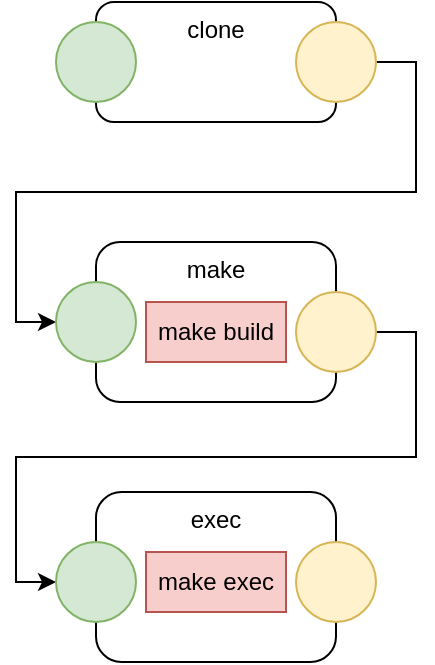 <mxfile version="14.6.13" type="device" pages="6"><diagram id="4_iALiPnfEZJlVqo2xtJ" name="top"><mxGraphModel dx="1106" dy="770" grid="1" gridSize="10" guides="1" tooltips="1" connect="1" arrows="1" fold="1" page="1" pageScale="1" pageWidth="1100" pageHeight="850" math="0" shadow="0"><root><mxCell id="0"/><mxCell id="1" parent="0"/><mxCell id="y_L4FGjqVM_fNoqkL1Pc-4" value="clone" style="rounded=1;whiteSpace=wrap;html=1;verticalAlign=top;" vertex="1" parent="1"><mxGeometry x="160" y="120" width="120" height="60" as="geometry"/></mxCell><mxCell id="y_L4FGjqVM_fNoqkL1Pc-5" value="" style="ellipse;whiteSpace=wrap;html=1;aspect=fixed;fillColor=#d5e8d4;strokeColor=#82b366;" vertex="1" parent="1"><mxGeometry x="140" y="130" width="40" height="40" as="geometry"/></mxCell><mxCell id="y_L4FGjqVM_fNoqkL1Pc-16" style="edgeStyle=orthogonalEdgeStyle;rounded=0;orthogonalLoop=1;jettySize=auto;html=1;exitX=1;exitY=0.5;exitDx=0;exitDy=0;entryX=0;entryY=0.5;entryDx=0;entryDy=0;" edge="1" parent="1" source="y_L4FGjqVM_fNoqkL1Pc-6" target="y_L4FGjqVM_fNoqkL1Pc-8"><mxGeometry relative="1" as="geometry"/></mxCell><mxCell id="y_L4FGjqVM_fNoqkL1Pc-6" value="" style="ellipse;whiteSpace=wrap;html=1;aspect=fixed;fillColor=#fff2cc;strokeColor=#d6b656;" vertex="1" parent="1"><mxGeometry x="260" y="130" width="40" height="40" as="geometry"/></mxCell><mxCell id="y_L4FGjqVM_fNoqkL1Pc-7" value="make" style="rounded=1;whiteSpace=wrap;html=1;verticalAlign=top;" vertex="1" parent="1"><mxGeometry x="160" y="240" width="120" height="80" as="geometry"/></mxCell><mxCell id="y_L4FGjqVM_fNoqkL1Pc-8" value="" style="ellipse;whiteSpace=wrap;html=1;aspect=fixed;fillColor=#d5e8d4;strokeColor=#82b366;" vertex="1" parent="1"><mxGeometry x="140" y="260" width="40" height="40" as="geometry"/></mxCell><mxCell id="y_L4FGjqVM_fNoqkL1Pc-17" style="edgeStyle=orthogonalEdgeStyle;rounded=0;orthogonalLoop=1;jettySize=auto;html=1;exitX=1;exitY=0.5;exitDx=0;exitDy=0;entryX=0;entryY=0.5;entryDx=0;entryDy=0;" edge="1" parent="1" source="y_L4FGjqVM_fNoqkL1Pc-9" target="y_L4FGjqVM_fNoqkL1Pc-11"><mxGeometry relative="1" as="geometry"/></mxCell><mxCell id="y_L4FGjqVM_fNoqkL1Pc-9" value="" style="ellipse;whiteSpace=wrap;html=1;aspect=fixed;fillColor=#fff2cc;strokeColor=#d6b656;" vertex="1" parent="1"><mxGeometry x="260" y="265" width="40" height="40" as="geometry"/></mxCell><mxCell id="y_L4FGjqVM_fNoqkL1Pc-10" value="exec" style="rounded=1;whiteSpace=wrap;html=1;verticalAlign=top;" vertex="1" parent="1"><mxGeometry x="160" y="365" width="120" height="85" as="geometry"/></mxCell><mxCell id="y_L4FGjqVM_fNoqkL1Pc-11" value="" style="ellipse;whiteSpace=wrap;html=1;aspect=fixed;fillColor=#d5e8d4;strokeColor=#82b366;" vertex="1" parent="1"><mxGeometry x="140" y="390" width="40" height="40" as="geometry"/></mxCell><mxCell id="y_L4FGjqVM_fNoqkL1Pc-12" value="" style="ellipse;whiteSpace=wrap;html=1;aspect=fixed;fillColor=#fff2cc;strokeColor=#d6b656;" vertex="1" parent="1"><mxGeometry x="260" y="390" width="40" height="40" as="geometry"/></mxCell><mxCell id="1i1IEdT1bF50ujaNBkZ0-1" value="make build" style="rounded=0;whiteSpace=wrap;html=1;align=center;fillColor=#f8cecc;strokeColor=#b85450;" vertex="1" parent="1"><mxGeometry x="185" y="270" width="70" height="30" as="geometry"/></mxCell><mxCell id="1i1IEdT1bF50ujaNBkZ0-2" value="make exec" style="rounded=0;whiteSpace=wrap;html=1;align=center;fillColor=#f8cecc;strokeColor=#b85450;" vertex="1" parent="1"><mxGeometry x="185" y="395" width="70" height="30" as="geometry"/></mxCell></root></mxGraphModel></diagram><diagram id="W09atHamq7NLLTIRTBPW" name="clone"><mxGraphModel dx="1106" dy="770" grid="1" gridSize="10" guides="1" tooltips="1" connect="1" arrows="1" fold="1" page="1" pageScale="1" pageWidth="1100" pageHeight="850" math="0" shadow="0"><root><mxCell id="lOhMgmH-96O3GVCo_UOX-0"/><mxCell id="lOhMgmH-96O3GVCo_UOX-1" parent="lOhMgmH-96O3GVCo_UOX-0"/><mxCell id="lOhMgmH-96O3GVCo_UOX-2" value="clone" style="rounded=1;whiteSpace=wrap;html=1;verticalAlign=top;" vertex="1" parent="lOhMgmH-96O3GVCo_UOX-1"><mxGeometry x="80" y="80" width="280" height="260" as="geometry"/></mxCell><mxCell id="lOhMgmH-96O3GVCo_UOX-3" value="clean" style="rounded=1;whiteSpace=wrap;html=1;verticalAlign=top;" vertex="1" parent="lOhMgmH-96O3GVCo_UOX-1"><mxGeometry x="160" y="120" width="120" height="60" as="geometry"/></mxCell><mxCell id="lOhMgmH-96O3GVCo_UOX-4" value="" style="ellipse;whiteSpace=wrap;html=1;aspect=fixed;fillColor=#d5e8d4;strokeColor=#82b366;" vertex="1" parent="lOhMgmH-96O3GVCo_UOX-1"><mxGeometry x="140" y="130" width="40" height="40" as="geometry"/></mxCell><mxCell id="lOhMgmH-96O3GVCo_UOX-5" style="edgeStyle=orthogonalEdgeStyle;rounded=0;orthogonalLoop=1;jettySize=auto;html=1;exitX=1;exitY=0.5;exitDx=0;exitDy=0;entryX=0;entryY=0.5;entryDx=0;entryDy=0;" edge="1" parent="lOhMgmH-96O3GVCo_UOX-1" source="lOhMgmH-96O3GVCo_UOX-6" target="lOhMgmH-96O3GVCo_UOX-8"><mxGeometry relative="1" as="geometry"/></mxCell><mxCell id="lOhMgmH-96O3GVCo_UOX-6" value="" style="ellipse;whiteSpace=wrap;html=1;aspect=fixed;fillColor=#fff2cc;strokeColor=#d6b656;" vertex="1" parent="lOhMgmH-96O3GVCo_UOX-1"><mxGeometry x="260" y="130" width="40" height="40" as="geometry"/></mxCell><mxCell id="lOhMgmH-96O3GVCo_UOX-7" value="git clone" style="rounded=1;whiteSpace=wrap;html=1;verticalAlign=top;" vertex="1" parent="lOhMgmH-96O3GVCo_UOX-1"><mxGeometry x="160" y="240" width="120" height="60" as="geometry"/></mxCell><mxCell id="lOhMgmH-96O3GVCo_UOX-8" value="" style="ellipse;whiteSpace=wrap;html=1;aspect=fixed;fillColor=#d5e8d4;strokeColor=#82b366;" vertex="1" parent="lOhMgmH-96O3GVCo_UOX-1"><mxGeometry x="140" y="250" width="40" height="40" as="geometry"/></mxCell><mxCell id="lOhMgmH-96O3GVCo_UOX-9" style="edgeStyle=orthogonalEdgeStyle;rounded=0;orthogonalLoop=1;jettySize=auto;html=1;exitX=1;exitY=0.5;exitDx=0;exitDy=0;entryX=0;entryY=0.5;entryDx=0;entryDy=0;" edge="1" parent="lOhMgmH-96O3GVCo_UOX-1" source="lOhMgmH-96O3GVCo_UOX-10" target="lOhMgmH-96O3GVCo_UOX-13"><mxGeometry relative="1" as="geometry"/></mxCell><mxCell id="lOhMgmH-96O3GVCo_UOX-10" value="" style="ellipse;whiteSpace=wrap;html=1;aspect=fixed;fillColor=#fff2cc;strokeColor=#d6b656;" vertex="1" parent="lOhMgmH-96O3GVCo_UOX-1"><mxGeometry x="260" y="250" width="40" height="40" as="geometry"/></mxCell><mxCell id="lOhMgmH-96O3GVCo_UOX-11" style="edgeStyle=orthogonalEdgeStyle;rounded=0;orthogonalLoop=1;jettySize=auto;html=1;exitX=1;exitY=0.5;exitDx=0;exitDy=0;entryX=0;entryY=0.5;entryDx=0;entryDy=0;" edge="1" parent="lOhMgmH-96O3GVCo_UOX-1" source="lOhMgmH-96O3GVCo_UOX-12" target="lOhMgmH-96O3GVCo_UOX-4"><mxGeometry relative="1" as="geometry"/></mxCell><mxCell id="lOhMgmH-96O3GVCo_UOX-12" value="" style="ellipse;whiteSpace=wrap;html=1;aspect=fixed;fillColor=#d5e8d4;strokeColor=#82b366;" vertex="1" parent="lOhMgmH-96O3GVCo_UOX-1"><mxGeometry x="60" y="130" width="40" height="40" as="geometry"/></mxCell><mxCell id="lOhMgmH-96O3GVCo_UOX-13" value="" style="ellipse;whiteSpace=wrap;html=1;aspect=fixed;fillColor=#fff2cc;strokeColor=#d6b656;" vertex="1" parent="lOhMgmH-96O3GVCo_UOX-1"><mxGeometry x="340" y="250" width="40" height="40" as="geometry"/></mxCell></root></mxGraphModel></diagram><diagram name="clone/clean" id="P59MJS6mhKIgekhErZU_"><mxGraphModel dx="1106" dy="770" grid="1" gridSize="10" guides="1" tooltips="1" connect="1" arrows="1" fold="1" page="1" pageScale="1" pageWidth="1100" pageHeight="850" math="0" shadow="0"><root><mxCell id="l8RnoMFWhwbbSEFq2EHG-0"/><mxCell id="l8RnoMFWhwbbSEFq2EHG-1" parent="l8RnoMFWhwbbSEFq2EHG-0"/><mxCell id="xsT7zSB3t03Wm19vXCwY-0" value="clean" style="rounded=1;whiteSpace=wrap;html=1;verticalAlign=top;" vertex="1" parent="l8RnoMFWhwbbSEFq2EHG-1"><mxGeometry x="75" y="40" width="280" height="260" as="geometry"/></mxCell><mxCell id="xsT7zSB3t03Wm19vXCwY-1" value="clean 1" style="rounded=1;whiteSpace=wrap;html=1;verticalAlign=top;" vertex="1" parent="l8RnoMFWhwbbSEFq2EHG-1"><mxGeometry x="155" y="80" width="120" height="60" as="geometry"/></mxCell><mxCell id="xsT7zSB3t03Wm19vXCwY-2" value="" style="ellipse;whiteSpace=wrap;html=1;aspect=fixed;fillColor=#d5e8d4;strokeColor=#82b366;" vertex="1" parent="l8RnoMFWhwbbSEFq2EHG-1"><mxGeometry x="135" y="90" width="40" height="40" as="geometry"/></mxCell><mxCell id="xsT7zSB3t03Wm19vXCwY-3" style="edgeStyle=orthogonalEdgeStyle;rounded=0;orthogonalLoop=1;jettySize=auto;html=1;exitX=1;exitY=0.5;exitDx=0;exitDy=0;entryX=0;entryY=0.5;entryDx=0;entryDy=0;" edge="1" parent="l8RnoMFWhwbbSEFq2EHG-1" source="xsT7zSB3t03Wm19vXCwY-4" target="xsT7zSB3t03Wm19vXCwY-6"><mxGeometry relative="1" as="geometry"/></mxCell><mxCell id="xsT7zSB3t03Wm19vXCwY-4" value="" style="ellipse;whiteSpace=wrap;html=1;aspect=fixed;fillColor=#fff2cc;strokeColor=#d6b656;" vertex="1" parent="l8RnoMFWhwbbSEFq2EHG-1"><mxGeometry x="255" y="90" width="40" height="40" as="geometry"/></mxCell><mxCell id="xsT7zSB3t03Wm19vXCwY-5" value="clean 2" style="rounded=1;whiteSpace=wrap;html=1;verticalAlign=top;" vertex="1" parent="l8RnoMFWhwbbSEFq2EHG-1"><mxGeometry x="155" y="200" width="120" height="60" as="geometry"/></mxCell><mxCell id="xsT7zSB3t03Wm19vXCwY-6" value="" style="ellipse;whiteSpace=wrap;html=1;aspect=fixed;fillColor=#d5e8d4;strokeColor=#82b366;" vertex="1" parent="l8RnoMFWhwbbSEFq2EHG-1"><mxGeometry x="135" y="210" width="40" height="40" as="geometry"/></mxCell><mxCell id="xsT7zSB3t03Wm19vXCwY-7" style="edgeStyle=orthogonalEdgeStyle;rounded=0;orthogonalLoop=1;jettySize=auto;html=1;exitX=1;exitY=0.5;exitDx=0;exitDy=0;entryX=0;entryY=0.5;entryDx=0;entryDy=0;" edge="1" parent="l8RnoMFWhwbbSEFq2EHG-1" source="xsT7zSB3t03Wm19vXCwY-8" target="xsT7zSB3t03Wm19vXCwY-11"><mxGeometry relative="1" as="geometry"/></mxCell><mxCell id="xsT7zSB3t03Wm19vXCwY-8" value="" style="ellipse;whiteSpace=wrap;html=1;aspect=fixed;fillColor=#fff2cc;strokeColor=#d6b656;" vertex="1" parent="l8RnoMFWhwbbSEFq2EHG-1"><mxGeometry x="255" y="210" width="40" height="40" as="geometry"/></mxCell><mxCell id="xsT7zSB3t03Wm19vXCwY-9" style="edgeStyle=orthogonalEdgeStyle;rounded=0;orthogonalLoop=1;jettySize=auto;html=1;exitX=1;exitY=0.5;exitDx=0;exitDy=0;entryX=0;entryY=0.5;entryDx=0;entryDy=0;" edge="1" parent="l8RnoMFWhwbbSEFq2EHG-1" source="xsT7zSB3t03Wm19vXCwY-10" target="xsT7zSB3t03Wm19vXCwY-2"><mxGeometry relative="1" as="geometry"/></mxCell><mxCell id="xsT7zSB3t03Wm19vXCwY-10" value="" style="ellipse;whiteSpace=wrap;html=1;aspect=fixed;fillColor=#d5e8d4;strokeColor=#82b366;" vertex="1" parent="l8RnoMFWhwbbSEFq2EHG-1"><mxGeometry x="55" y="90" width="40" height="40" as="geometry"/></mxCell><mxCell id="xsT7zSB3t03Wm19vXCwY-11" value="" style="ellipse;whiteSpace=wrap;html=1;aspect=fixed;fillColor=#fff2cc;strokeColor=#d6b656;" vertex="1" parent="l8RnoMFWhwbbSEFq2EHG-1"><mxGeometry x="335" y="210" width="40" height="40" as="geometry"/></mxCell></root></mxGraphModel></diagram><diagram name="clone/clean/[clean 1]" id="mgfIJKNH4bYAAKKtemlq"><mxGraphModel dx="1106" dy="770" grid="1" gridSize="10" guides="1" tooltips="1" connect="1" arrows="1" fold="1" page="1" pageScale="1" pageWidth="1100" pageHeight="850" math="0" shadow="0"><root><mxCell id="3fL278nXk1pRwW1FBGoG-0"/><mxCell id="3fL278nXk1pRwW1FBGoG-1" parent="3fL278nXk1pRwW1FBGoG-0"/><mxCell id="3fL278nXk1pRwW1FBGoG-3" value="clean 1" style="rounded=1;whiteSpace=wrap;html=1;verticalAlign=top;" vertex="1" parent="3fL278nXk1pRwW1FBGoG-1"><mxGeometry x="82.5" y="80" width="227.5" height="110" as="geometry"/></mxCell><mxCell id="3fL278nXk1pRwW1FBGoG-8" value="make clean" style="rounded=0;whiteSpace=wrap;html=1;align=center;fillColor=#f8cecc;strokeColor=#b85450;" vertex="1" parent="3fL278nXk1pRwW1FBGoG-1"><mxGeometry x="160" y="130" width="70" height="30" as="geometry"/></mxCell><mxCell id="3fL278nXk1pRwW1FBGoG-11" value="" style="ellipse;whiteSpace=wrap;html=1;aspect=fixed;fillColor=#d5e8d4;strokeColor=#82b366;" vertex="1" parent="3fL278nXk1pRwW1FBGoG-1"><mxGeometry x="60" y="115" width="40" height="40" as="geometry"/></mxCell><mxCell id="3fL278nXk1pRwW1FBGoG-12" value="" style="ellipse;whiteSpace=wrap;html=1;aspect=fixed;fillColor=#fff2cc;strokeColor=#d6b656;" vertex="1" parent="3fL278nXk1pRwW1FBGoG-1"><mxGeometry x="290" y="115" width="40" height="40" as="geometry"/></mxCell></root></mxGraphModel></diagram><diagram name="clone/clean/[clean 2]" id="MOVEH9uLMNymW2vFMUA7"><mxGraphModel dx="1106" dy="770" grid="1" gridSize="10" guides="1" tooltips="1" connect="1" arrows="1" fold="1" page="1" pageScale="1" pageWidth="1100" pageHeight="850" math="0" shadow="0"><root><mxCell id="MHTea6bwwXMaUjPZazb5-0"/><mxCell id="MHTea6bwwXMaUjPZazb5-1" parent="MHTea6bwwXMaUjPZazb5-0"/><mxCell id="MHTea6bwwXMaUjPZazb5-2" value="clean 2" style="rounded=1;whiteSpace=wrap;html=1;verticalAlign=top;" vertex="1" parent="MHTea6bwwXMaUjPZazb5-1"><mxGeometry x="75" y="120" width="215" height="200" as="geometry"/></mxCell><mxCell id="MHTea6bwwXMaUjPZazb5-7" value="&lt;div&gt;&lt;span&gt;cd ${work}&lt;/span&gt;&lt;br&gt;&lt;/div&gt;&lt;div&gt;rm -rf node_modules&lt;/div&gt;&lt;div&gt;rm -rf prep&lt;/div&gt;&lt;div&gt;rm -rf d2f&lt;/div&gt;&lt;div&gt;rm -rf dr&lt;/div&gt;&lt;div&gt;rm -rf das2f&lt;/div&gt;&lt;div&gt;rm -rf das2j&lt;/div&gt;&lt;div&gt;rm -rf d2py&lt;/div&gt;&lt;div&gt;&lt;br&gt;&lt;/div&gt;" style="rounded=0;whiteSpace=wrap;html=1;align=left;fillColor=#f8cecc;strokeColor=#b85450;" vertex="1" parent="MHTea6bwwXMaUjPZazb5-1"><mxGeometry x="120" y="150" width="120" height="140" as="geometry"/></mxCell><mxCell id="MHTea6bwwXMaUjPZazb5-9" value="" style="ellipse;whiteSpace=wrap;html=1;aspect=fixed;fillColor=#d5e8d4;strokeColor=#82b366;" vertex="1" parent="MHTea6bwwXMaUjPZazb5-1"><mxGeometry x="50" y="200" width="40" height="40" as="geometry"/></mxCell><mxCell id="MHTea6bwwXMaUjPZazb5-10" value="" style="ellipse;whiteSpace=wrap;html=1;aspect=fixed;fillColor=#fff2cc;strokeColor=#d6b656;" vertex="1" parent="MHTea6bwwXMaUjPZazb5-1"><mxGeometry x="270" y="200" width="40" height="40" as="geometry"/></mxCell></root></mxGraphModel></diagram><diagram name="clone/[git clone]" id="c81kbeavBqkKuq3fGaS-"><mxGraphModel dx="1106" dy="770" grid="1" gridSize="10" guides="1" tooltips="1" connect="1" arrows="1" fold="1" page="1" pageScale="1" pageWidth="1100" pageHeight="850" math="0" shadow="0"><root><mxCell id="teWgjDiqsgt7vBgOrdJS-0"/><mxCell id="teWgjDiqsgt7vBgOrdJS-1" parent="teWgjDiqsgt7vBgOrdJS-0"/><mxCell id="teWgjDiqsgt7vBgOrdJS-18" value="git clone" style="rounded=1;whiteSpace=wrap;html=1;verticalAlign=top;" vertex="1" parent="teWgjDiqsgt7vBgOrdJS-1"><mxGeometry x="80" y="80" width="330" height="270" as="geometry"/></mxCell><mxCell id="teWgjDiqsgt7vBgOrdJS-19" value="" style="ellipse;whiteSpace=wrap;html=1;aspect=fixed;fillColor=#d5e8d4;strokeColor=#82b366;" vertex="1" parent="teWgjDiqsgt7vBgOrdJS-1"><mxGeometry x="60" y="190" width="40" height="40" as="geometry"/></mxCell><mxCell id="teWgjDiqsgt7vBgOrdJS-20" value="" style="ellipse;whiteSpace=wrap;html=1;aspect=fixed;fillColor=#fff2cc;strokeColor=#d6b656;" vertex="1" parent="teWgjDiqsgt7vBgOrdJS-1"><mxGeometry x="390" y="190" width="40" height="40" as="geometry"/></mxCell><mxCell id="teWgjDiqsgt7vBgOrdJS-21" value="&lt;div&gt;&lt;div&gt;npm install ohm-js yargs atob pako&lt;/div&gt;&lt;div&gt;# prep - pattern matching tool&lt;/div&gt;&lt;div&gt;git clone git@github.com:guitarvydas/prep.git&lt;/div&gt;&lt;div&gt;# d2f - diagrams to factbase&lt;/div&gt;&lt;div&gt;git clone git@github.com:guitarvydas/d2f.git&lt;/div&gt;&lt;div&gt;# dr - design rule checker&lt;/div&gt;&lt;div&gt;git clone git@github.com:guitarvydas/dr.git&lt;/div&gt;&lt;div&gt;# das2f - diagrams, parsed to factbase&lt;/div&gt;&lt;div&gt;git clone git@github.com:guitarvydas/das2f.git&lt;/div&gt;&lt;div&gt;# das2j - diagrams, parsed to JSON&lt;/div&gt;&lt;div&gt;git clone git@github.com:guitarvydas/das2j.git&lt;/div&gt;&lt;div&gt;# d2py - diagrams, parsed to Python&lt;/div&gt;&lt;div&gt;git clone git@github.com:guitarvydas/d2py.git&lt;/div&gt;&lt;/div&gt;&lt;div&gt;&lt;br&gt;&lt;/div&gt;" style="rounded=0;whiteSpace=wrap;html=1;align=left;fillColor=#f8cecc;strokeColor=#b85450;" vertex="1" parent="teWgjDiqsgt7vBgOrdJS-1"><mxGeometry x="115" y="110" width="260" height="210" as="geometry"/></mxCell></root></mxGraphModel></diagram></mxfile>